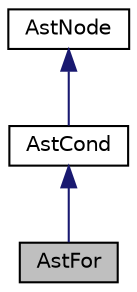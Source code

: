 digraph "AstFor"
{
  edge [fontname="Helvetica",fontsize="10",labelfontname="Helvetica",labelfontsize="10"];
  node [fontname="Helvetica",fontsize="10",shape=record];
  Node0 [label="AstFor",height=0.2,width=0.4,color="black", fillcolor="grey75", style="filled", fontcolor="black"];
  Node1 -> Node0 [dir="back",color="midnightblue",fontsize="10",style="solid",fontname="Helvetica"];
  Node1 [label="AstCond",height=0.2,width=0.4,color="black", fillcolor="white", style="filled",URL="$classAstCond.html"];
  Node2 -> Node1 [dir="back",color="midnightblue",fontsize="10",style="solid",fontname="Helvetica"];
  Node2 [label="AstNode",height=0.2,width=0.4,color="black", fillcolor="white", style="filled",URL="$classAstNode.html"];
}

